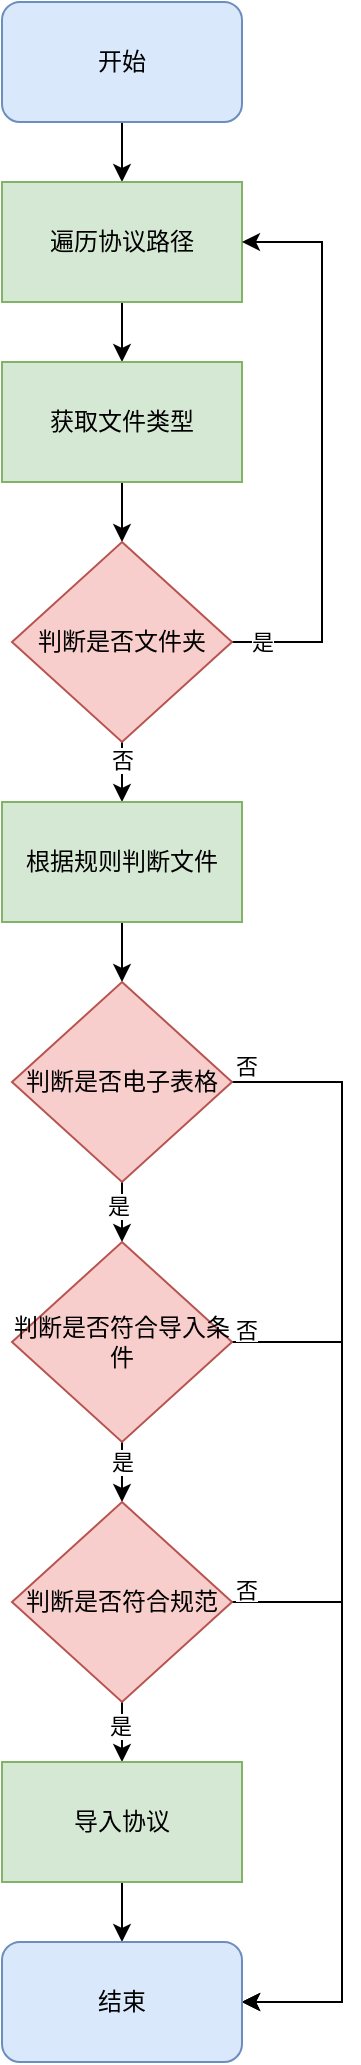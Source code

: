 <mxfile version="24.4.13" type="github">
  <diagram id="C5RBs43oDa-KdzZeNtuy" name="Page-1">
    <mxGraphModel dx="1386" dy="751" grid="1" gridSize="10" guides="1" tooltips="1" connect="1" arrows="1" fold="1" page="1" pageScale="1" pageWidth="827" pageHeight="1169" math="0" shadow="0">
      <root>
        <mxCell id="WIyWlLk6GJQsqaUBKTNV-0" />
        <mxCell id="WIyWlLk6GJQsqaUBKTNV-1" parent="WIyWlLk6GJQsqaUBKTNV-0" />
        <mxCell id="KcjF4gkMtYeXa9RiJV8--2" style="edgeStyle=orthogonalEdgeStyle;rounded=0;orthogonalLoop=1;jettySize=auto;html=1;exitX=0.5;exitY=1;exitDx=0;exitDy=0;entryX=0.5;entryY=0;entryDx=0;entryDy=0;" edge="1" parent="WIyWlLk6GJQsqaUBKTNV-1" source="KcjF4gkMtYeXa9RiJV8--0" target="KcjF4gkMtYeXa9RiJV8--1">
          <mxGeometry relative="1" as="geometry" />
        </mxCell>
        <mxCell id="KcjF4gkMtYeXa9RiJV8--0" value="开始" style="rounded=1;whiteSpace=wrap;html=1;fillColor=#dae8fc;strokeColor=#6c8ebf;" vertex="1" parent="WIyWlLk6GJQsqaUBKTNV-1">
          <mxGeometry x="340" y="50" width="120" height="60" as="geometry" />
        </mxCell>
        <mxCell id="KcjF4gkMtYeXa9RiJV8--4" style="edgeStyle=orthogonalEdgeStyle;rounded=0;orthogonalLoop=1;jettySize=auto;html=1;exitX=0.5;exitY=1;exitDx=0;exitDy=0;entryX=0.5;entryY=0;entryDx=0;entryDy=0;" edge="1" parent="WIyWlLk6GJQsqaUBKTNV-1" source="KcjF4gkMtYeXa9RiJV8--1" target="KcjF4gkMtYeXa9RiJV8--3">
          <mxGeometry relative="1" as="geometry" />
        </mxCell>
        <mxCell id="KcjF4gkMtYeXa9RiJV8--1" value="遍历协议路径" style="rounded=0;whiteSpace=wrap;html=1;fillColor=#d5e8d4;strokeColor=#82b366;" vertex="1" parent="WIyWlLk6GJQsqaUBKTNV-1">
          <mxGeometry x="340" y="140" width="120" height="60" as="geometry" />
        </mxCell>
        <mxCell id="KcjF4gkMtYeXa9RiJV8--6" style="edgeStyle=orthogonalEdgeStyle;rounded=0;orthogonalLoop=1;jettySize=auto;html=1;exitX=0.5;exitY=1;exitDx=0;exitDy=0;entryX=0.5;entryY=0;entryDx=0;entryDy=0;" edge="1" parent="WIyWlLk6GJQsqaUBKTNV-1" source="KcjF4gkMtYeXa9RiJV8--3" target="KcjF4gkMtYeXa9RiJV8--5">
          <mxGeometry relative="1" as="geometry" />
        </mxCell>
        <mxCell id="KcjF4gkMtYeXa9RiJV8--3" value="获取文件类型" style="rounded=0;whiteSpace=wrap;html=1;fillColor=#d5e8d4;strokeColor=#82b366;" vertex="1" parent="WIyWlLk6GJQsqaUBKTNV-1">
          <mxGeometry x="340" y="230" width="120" height="60" as="geometry" />
        </mxCell>
        <mxCell id="KcjF4gkMtYeXa9RiJV8--7" style="edgeStyle=orthogonalEdgeStyle;rounded=0;orthogonalLoop=1;jettySize=auto;html=1;exitX=1;exitY=0.5;exitDx=0;exitDy=0;entryX=1;entryY=0.5;entryDx=0;entryDy=0;" edge="1" parent="WIyWlLk6GJQsqaUBKTNV-1" source="KcjF4gkMtYeXa9RiJV8--5" target="KcjF4gkMtYeXa9RiJV8--1">
          <mxGeometry relative="1" as="geometry">
            <Array as="points">
              <mxPoint x="500" y="370" />
              <mxPoint x="500" y="170" />
            </Array>
          </mxGeometry>
        </mxCell>
        <mxCell id="KcjF4gkMtYeXa9RiJV8--8" value="是" style="edgeLabel;html=1;align=center;verticalAlign=middle;resizable=0;points=[];" vertex="1" connectable="0" parent="KcjF4gkMtYeXa9RiJV8--7">
          <mxGeometry x="-0.733" y="2" relative="1" as="geometry">
            <mxPoint x="-23" y="2" as="offset" />
          </mxGeometry>
        </mxCell>
        <mxCell id="KcjF4gkMtYeXa9RiJV8--10" style="edgeStyle=orthogonalEdgeStyle;rounded=0;orthogonalLoop=1;jettySize=auto;html=1;exitX=0.5;exitY=1;exitDx=0;exitDy=0;entryX=0.5;entryY=0;entryDx=0;entryDy=0;" edge="1" parent="WIyWlLk6GJQsqaUBKTNV-1" source="KcjF4gkMtYeXa9RiJV8--5" target="KcjF4gkMtYeXa9RiJV8--9">
          <mxGeometry relative="1" as="geometry" />
        </mxCell>
        <mxCell id="KcjF4gkMtYeXa9RiJV8--11" value="否" style="edgeLabel;html=1;align=center;verticalAlign=middle;resizable=0;points=[];" vertex="1" connectable="0" parent="KcjF4gkMtYeXa9RiJV8--10">
          <mxGeometry x="-0.4" relative="1" as="geometry">
            <mxPoint as="offset" />
          </mxGeometry>
        </mxCell>
        <mxCell id="KcjF4gkMtYeXa9RiJV8--5" value="判断是否文件夹" style="rhombus;whiteSpace=wrap;html=1;fillColor=#f8cecc;strokeColor=#b85450;" vertex="1" parent="WIyWlLk6GJQsqaUBKTNV-1">
          <mxGeometry x="345" y="320" width="110" height="100" as="geometry" />
        </mxCell>
        <mxCell id="KcjF4gkMtYeXa9RiJV8--14" style="edgeStyle=orthogonalEdgeStyle;rounded=0;orthogonalLoop=1;jettySize=auto;html=1;exitX=0.5;exitY=1;exitDx=0;exitDy=0;" edge="1" parent="WIyWlLk6GJQsqaUBKTNV-1" source="KcjF4gkMtYeXa9RiJV8--9" target="KcjF4gkMtYeXa9RiJV8--13">
          <mxGeometry relative="1" as="geometry" />
        </mxCell>
        <mxCell id="KcjF4gkMtYeXa9RiJV8--9" value="根据规则判断文件" style="rounded=0;whiteSpace=wrap;html=1;fillColor=#d5e8d4;strokeColor=#82b366;" vertex="1" parent="WIyWlLk6GJQsqaUBKTNV-1">
          <mxGeometry x="340" y="450" width="120" height="60" as="geometry" />
        </mxCell>
        <mxCell id="KcjF4gkMtYeXa9RiJV8--16" style="edgeStyle=orthogonalEdgeStyle;rounded=0;orthogonalLoop=1;jettySize=auto;html=1;exitX=0.5;exitY=1;exitDx=0;exitDy=0;entryX=0.5;entryY=0;entryDx=0;entryDy=0;" edge="1" parent="WIyWlLk6GJQsqaUBKTNV-1" source="KcjF4gkMtYeXa9RiJV8--13">
          <mxGeometry relative="1" as="geometry">
            <mxPoint x="400" y="670" as="targetPoint" />
          </mxGeometry>
        </mxCell>
        <mxCell id="KcjF4gkMtYeXa9RiJV8--28" value="是" style="edgeLabel;html=1;align=center;verticalAlign=middle;resizable=0;points=[];" vertex="1" connectable="0" parent="KcjF4gkMtYeXa9RiJV8--16">
          <mxGeometry x="-0.2" y="-2" relative="1" as="geometry">
            <mxPoint as="offset" />
          </mxGeometry>
        </mxCell>
        <mxCell id="KcjF4gkMtYeXa9RiJV8--25" style="edgeStyle=orthogonalEdgeStyle;rounded=0;orthogonalLoop=1;jettySize=auto;html=1;exitX=1;exitY=0.5;exitDx=0;exitDy=0;entryX=1;entryY=0.5;entryDx=0;entryDy=0;" edge="1" parent="WIyWlLk6GJQsqaUBKTNV-1" source="KcjF4gkMtYeXa9RiJV8--13" target="KcjF4gkMtYeXa9RiJV8--23">
          <mxGeometry relative="1" as="geometry">
            <Array as="points">
              <mxPoint x="510" y="590" />
              <mxPoint x="510" y="1050" />
            </Array>
          </mxGeometry>
        </mxCell>
        <mxCell id="KcjF4gkMtYeXa9RiJV8--13" value="判断是否电子表格" style="rhombus;whiteSpace=wrap;html=1;fillColor=#f8cecc;strokeColor=#b85450;" vertex="1" parent="WIyWlLk6GJQsqaUBKTNV-1">
          <mxGeometry x="345" y="540" width="110" height="100" as="geometry" />
        </mxCell>
        <mxCell id="KcjF4gkMtYeXa9RiJV8--20" style="edgeStyle=orthogonalEdgeStyle;rounded=0;orthogonalLoop=1;jettySize=auto;html=1;exitX=0.5;exitY=1;exitDx=0;exitDy=0;" edge="1" parent="WIyWlLk6GJQsqaUBKTNV-1" source="KcjF4gkMtYeXa9RiJV8--18" target="KcjF4gkMtYeXa9RiJV8--19">
          <mxGeometry relative="1" as="geometry" />
        </mxCell>
        <mxCell id="KcjF4gkMtYeXa9RiJV8--29" value="是" style="edgeLabel;html=1;align=center;verticalAlign=middle;resizable=0;points=[];" vertex="1" connectable="0" parent="KcjF4gkMtYeXa9RiJV8--20">
          <mxGeometry x="0.2" y="2" relative="1" as="geometry">
            <mxPoint x="-2" as="offset" />
          </mxGeometry>
        </mxCell>
        <mxCell id="KcjF4gkMtYeXa9RiJV8--26" style="edgeStyle=orthogonalEdgeStyle;rounded=0;orthogonalLoop=1;jettySize=auto;html=1;exitX=1;exitY=0.5;exitDx=0;exitDy=0;entryX=1;entryY=0.5;entryDx=0;entryDy=0;" edge="1" parent="WIyWlLk6GJQsqaUBKTNV-1" source="KcjF4gkMtYeXa9RiJV8--18" target="KcjF4gkMtYeXa9RiJV8--23">
          <mxGeometry relative="1" as="geometry">
            <Array as="points">
              <mxPoint x="510" y="720" />
              <mxPoint x="510" y="1050" />
            </Array>
          </mxGeometry>
        </mxCell>
        <mxCell id="KcjF4gkMtYeXa9RiJV8--18" value="判断是否符合导入条件" style="rhombus;whiteSpace=wrap;html=1;fillColor=#f8cecc;strokeColor=#b85450;" vertex="1" parent="WIyWlLk6GJQsqaUBKTNV-1">
          <mxGeometry x="345" y="670" width="110" height="100" as="geometry" />
        </mxCell>
        <mxCell id="KcjF4gkMtYeXa9RiJV8--22" style="edgeStyle=orthogonalEdgeStyle;rounded=0;orthogonalLoop=1;jettySize=auto;html=1;exitX=0.5;exitY=1;exitDx=0;exitDy=0;" edge="1" parent="WIyWlLk6GJQsqaUBKTNV-1" source="KcjF4gkMtYeXa9RiJV8--19" target="KcjF4gkMtYeXa9RiJV8--21">
          <mxGeometry relative="1" as="geometry" />
        </mxCell>
        <mxCell id="KcjF4gkMtYeXa9RiJV8--30" value="是" style="edgeLabel;html=1;align=center;verticalAlign=middle;resizable=0;points=[];" vertex="1" connectable="0" parent="KcjF4gkMtYeXa9RiJV8--22">
          <mxGeometry x="0.36" y="-1" relative="1" as="geometry">
            <mxPoint y="-2" as="offset" />
          </mxGeometry>
        </mxCell>
        <mxCell id="KcjF4gkMtYeXa9RiJV8--27" style="edgeStyle=orthogonalEdgeStyle;rounded=0;orthogonalLoop=1;jettySize=auto;html=1;exitX=1;exitY=0.5;exitDx=0;exitDy=0;entryX=1;entryY=0.5;entryDx=0;entryDy=0;" edge="1" parent="WIyWlLk6GJQsqaUBKTNV-1" source="KcjF4gkMtYeXa9RiJV8--19" target="KcjF4gkMtYeXa9RiJV8--23">
          <mxGeometry relative="1" as="geometry">
            <Array as="points">
              <mxPoint x="510" y="850" />
              <mxPoint x="510" y="1050" />
            </Array>
          </mxGeometry>
        </mxCell>
        <mxCell id="KcjF4gkMtYeXa9RiJV8--19" value="判断是否符合规范" style="rhombus;whiteSpace=wrap;html=1;fillColor=#f8cecc;strokeColor=#b85450;" vertex="1" parent="WIyWlLk6GJQsqaUBKTNV-1">
          <mxGeometry x="345" y="800" width="110" height="100" as="geometry" />
        </mxCell>
        <mxCell id="KcjF4gkMtYeXa9RiJV8--24" style="edgeStyle=orthogonalEdgeStyle;rounded=0;orthogonalLoop=1;jettySize=auto;html=1;exitX=0.5;exitY=1;exitDx=0;exitDy=0;" edge="1" parent="WIyWlLk6GJQsqaUBKTNV-1" source="KcjF4gkMtYeXa9RiJV8--21" target="KcjF4gkMtYeXa9RiJV8--23">
          <mxGeometry relative="1" as="geometry" />
        </mxCell>
        <mxCell id="KcjF4gkMtYeXa9RiJV8--21" value="导入协议" style="rounded=0;whiteSpace=wrap;html=1;fillColor=#d5e8d4;strokeColor=#82b366;" vertex="1" parent="WIyWlLk6GJQsqaUBKTNV-1">
          <mxGeometry x="340" y="930" width="120" height="60" as="geometry" />
        </mxCell>
        <mxCell id="KcjF4gkMtYeXa9RiJV8--23" value="结束" style="rounded=1;whiteSpace=wrap;html=1;fillColor=#dae8fc;strokeColor=#6c8ebf;" vertex="1" parent="WIyWlLk6GJQsqaUBKTNV-1">
          <mxGeometry x="340" y="1020" width="120" height="60" as="geometry" />
        </mxCell>
        <mxCell id="KcjF4gkMtYeXa9RiJV8--31" value="否" style="edgeLabel;html=1;align=center;verticalAlign=middle;resizable=0;points=[];" vertex="1" connectable="0" parent="WIyWlLk6GJQsqaUBKTNV-1">
          <mxGeometry x="414" y="650" as="geometry">
            <mxPoint x="48" y="-68" as="offset" />
          </mxGeometry>
        </mxCell>
        <mxCell id="KcjF4gkMtYeXa9RiJV8--32" value="&lt;span style=&quot;color: rgb(0, 0, 0); font-family: Helvetica; font-size: 11px; font-style: normal; font-variant-ligatures: normal; font-variant-caps: normal; font-weight: 400; letter-spacing: normal; orphans: 2; text-align: center; text-indent: 0px; text-transform: none; widows: 2; word-spacing: 0px; -webkit-text-stroke-width: 0px; white-space: nowrap; background-color: rgb(255, 255, 255); text-decoration-thickness: initial; text-decoration-style: initial; text-decoration-color: initial; display: inline !important; float: none;&quot;&gt;否&lt;/span&gt;" style="text;whiteSpace=wrap;html=1;" vertex="1" parent="WIyWlLk6GJQsqaUBKTNV-1">
          <mxGeometry x="455" y="700" width="40" height="40" as="geometry" />
        </mxCell>
        <mxCell id="KcjF4gkMtYeXa9RiJV8--33" value="&lt;span style=&quot;color: rgb(0, 0, 0); font-family: Helvetica; font-size: 11px; font-style: normal; font-variant-ligatures: normal; font-variant-caps: normal; font-weight: 400; letter-spacing: normal; orphans: 2; text-align: center; text-indent: 0px; text-transform: none; widows: 2; word-spacing: 0px; -webkit-text-stroke-width: 0px; white-space: nowrap; background-color: rgb(255, 255, 255); text-decoration-thickness: initial; text-decoration-style: initial; text-decoration-color: initial; display: inline !important; float: none;&quot;&gt;否&lt;/span&gt;" style="text;whiteSpace=wrap;html=1;" vertex="1" parent="WIyWlLk6GJQsqaUBKTNV-1">
          <mxGeometry x="455" y="830" width="40" height="40" as="geometry" />
        </mxCell>
      </root>
    </mxGraphModel>
  </diagram>
</mxfile>
